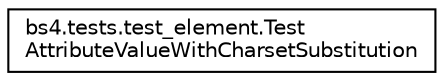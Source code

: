 digraph "Graphical Class Hierarchy"
{
 // LATEX_PDF_SIZE
  edge [fontname="Helvetica",fontsize="10",labelfontname="Helvetica",labelfontsize="10"];
  node [fontname="Helvetica",fontsize="10",shape=record];
  rankdir="LR";
  Node0 [label="bs4.tests.test_element.Test\lAttributeValueWithCharsetSubstitution",height=0.2,width=0.4,color="black", fillcolor="white", style="filled",URL="$classbs4_1_1tests_1_1test__element_1_1TestAttributeValueWithCharsetSubstitution.html",tooltip=" "];
}
